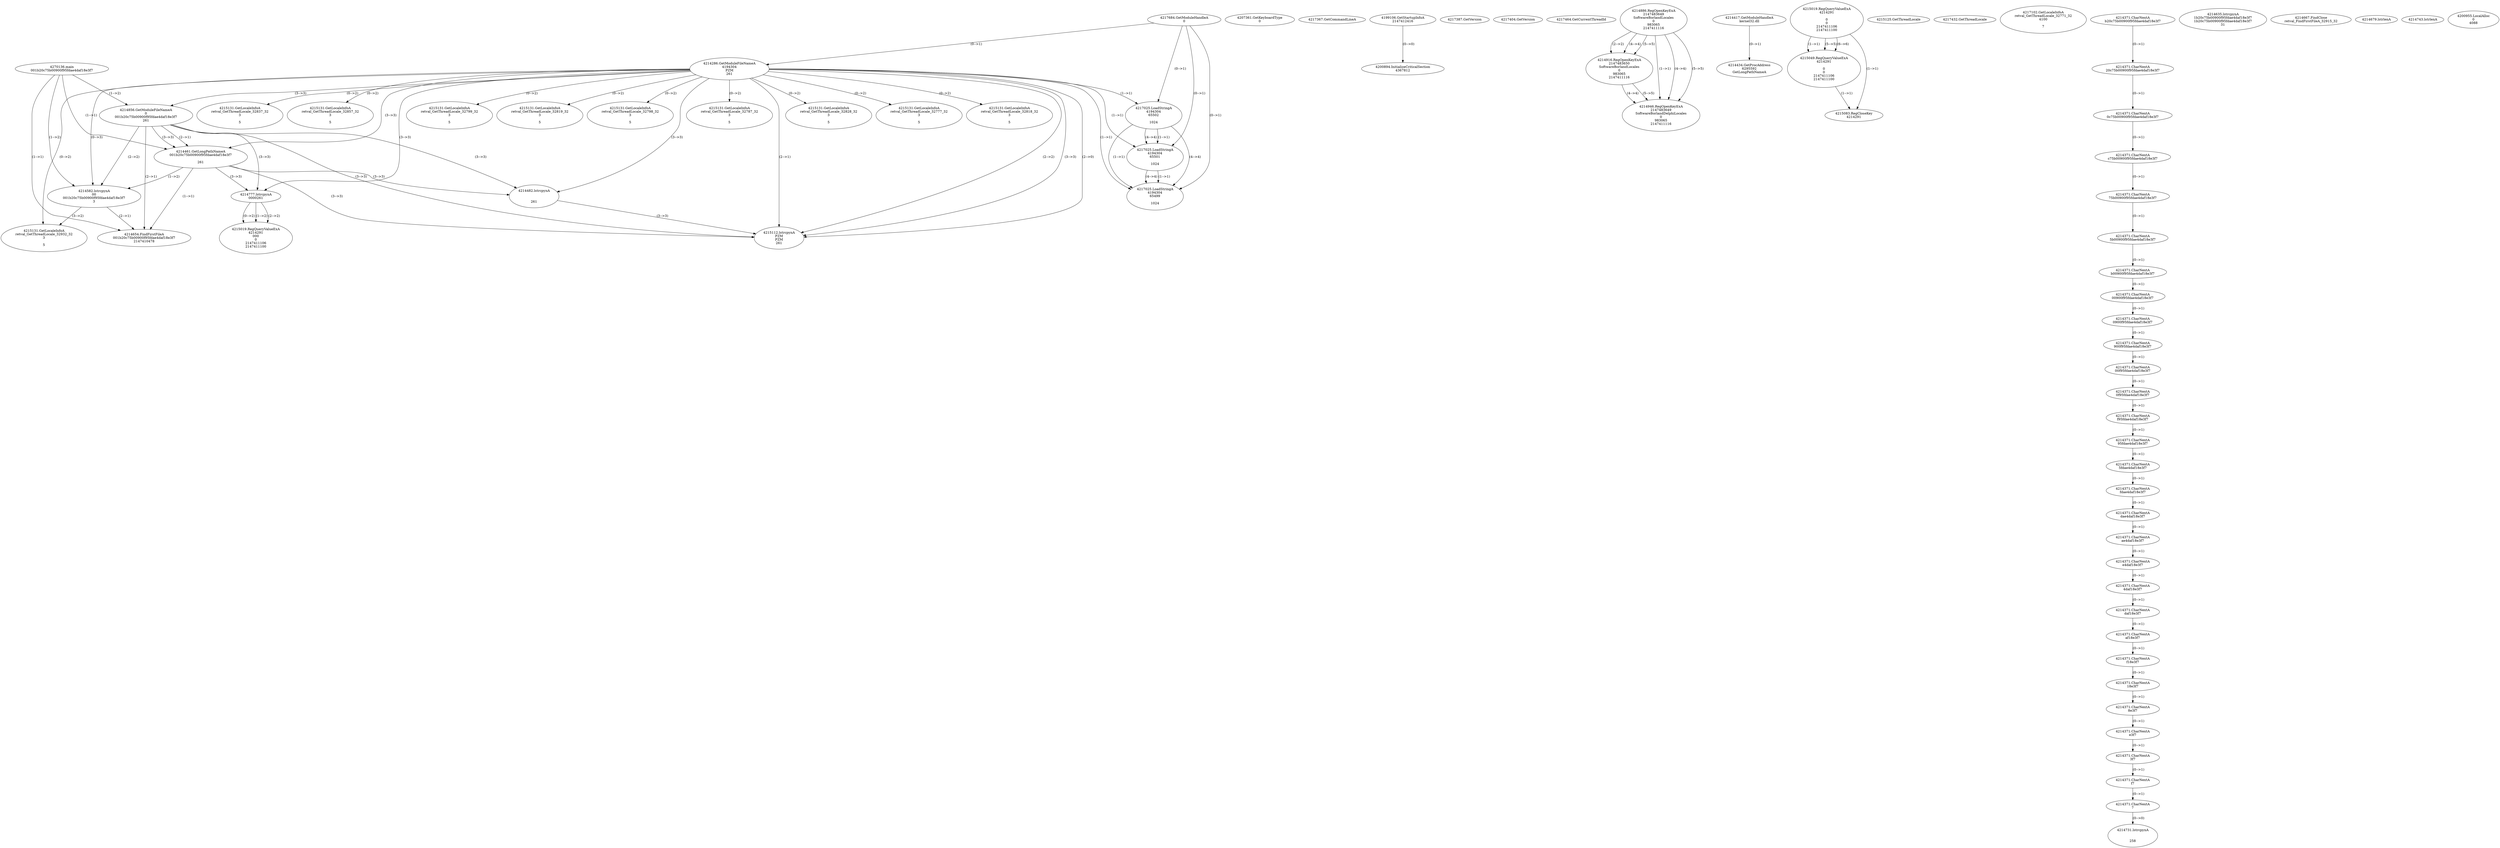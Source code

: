 // Global SCDG with merge call
digraph {
	0 [label="4270136.main
001b20c75b00900f95fdae4daf18e3f7"]
	1 [label="4217684.GetModuleHandleA
0"]
	2 [label="4207361.GetKeyboardType
0"]
	3 [label="4217367.GetCommandLineA
"]
	4 [label="4199106.GetStartupInfoA
2147412416"]
	5 [label="4217387.GetVersion
"]
	6 [label="4217404.GetVersion
"]
	7 [label="4217464.GetCurrentThreadId
"]
	8 [label="4214286.GetModuleFileNameA
4194304
PZM
261"]
	1 -> 8 [label="(0-->1)"]
	9 [label="4214856.GetModuleFileNameA
0
001b20c75b00900f95fdae4daf18e3f7
261"]
	0 -> 9 [label="(1-->2)"]
	8 -> 9 [label="(3-->3)"]
	10 [label="4214886.RegOpenKeyExA
2147483649
Software\Borland\Locales
0
983065
2147411116"]
	11 [label="4214916.RegOpenKeyExA
2147483650
Software\Borland\Locales
0
983065
2147411116"]
	10 -> 11 [label="(2-->2)"]
	10 -> 11 [label="(4-->4)"]
	10 -> 11 [label="(5-->5)"]
	12 [label="4214946.RegOpenKeyExA
2147483649
Software\Borland\Delphi\Locales
0
983065
2147411116"]
	10 -> 12 [label="(1-->1)"]
	10 -> 12 [label="(4-->4)"]
	11 -> 12 [label="(4-->4)"]
	10 -> 12 [label="(5-->5)"]
	11 -> 12 [label="(5-->5)"]
	13 [label="4214417.GetModuleHandleA
kernel32.dll"]
	14 [label="4214434.GetProcAddress
6295592
GetLongPathNameA"]
	13 -> 14 [label="(0-->1)"]
	15 [label="4214461.GetLongPathNameA
001b20c75b00900f95fdae4daf18e3f7

261"]
	0 -> 15 [label="(1-->1)"]
	9 -> 15 [label="(2-->1)"]
	8 -> 15 [label="(3-->3)"]
	9 -> 15 [label="(3-->3)"]
	16 [label="4214482.lstrcpynA


261"]
	8 -> 16 [label="(3-->3)"]
	9 -> 16 [label="(3-->3)"]
	15 -> 16 [label="(3-->3)"]
	17 [label="4215019.RegQueryValueExA
4214291

0
0
2147411106
2147411100"]
	18 [label="4215049.RegQueryValueExA
4214291

0
0
2147411106
2147411100"]
	17 -> 18 [label="(1-->1)"]
	17 -> 18 [label="(5-->5)"]
	17 -> 18 [label="(6-->6)"]
	19 [label="4215083.RegCloseKey
4214291"]
	17 -> 19 [label="(1-->1)"]
	18 -> 19 [label="(1-->1)"]
	20 [label="4215112.lstrcpynA
PZM
PZM
261"]
	8 -> 20 [label="(2-->1)"]
	8 -> 20 [label="(2-->2)"]
	8 -> 20 [label="(3-->3)"]
	9 -> 20 [label="(3-->3)"]
	15 -> 20 [label="(3-->3)"]
	16 -> 20 [label="(3-->3)"]
	8 -> 20 [label="(2-->0)"]
	21 [label="4215125.GetThreadLocale
"]
	22 [label="4215131.GetLocaleInfoA
retval_GetThreadLocale_32837_32
3

5"]
	8 -> 22 [label="(0-->2)"]
	23 [label="4217025.LoadStringA
4194304
65502

1024"]
	1 -> 23 [label="(0-->1)"]
	8 -> 23 [label="(1-->1)"]
	24 [label="4217025.LoadStringA
4194304
65501

1024"]
	1 -> 24 [label="(0-->1)"]
	8 -> 24 [label="(1-->1)"]
	23 -> 24 [label="(1-->1)"]
	23 -> 24 [label="(4-->4)"]
	25 [label="4217432.GetThreadLocale
"]
	26 [label="4217102.GetLocaleInfoA
retval_GetThreadLocale_32771_32
4100

7"]
	27 [label="4215131.GetLocaleInfoA
retval_GetThreadLocale_32857_32
3

5"]
	8 -> 27 [label="(0-->2)"]
	28 [label="4214582.lstrcpynA
00
001b20c75b00900f95fdae4daf18e3f7
3"]
	0 -> 28 [label="(1-->2)"]
	9 -> 28 [label="(2-->2)"]
	15 -> 28 [label="(1-->2)"]
	8 -> 28 [label="(0-->3)"]
	29 [label="4214371.CharNextA
b20c75b00900f95fdae4daf18e3f7"]
	30 [label="4214371.CharNextA
20c75b00900f95fdae4daf18e3f7"]
	29 -> 30 [label="(0-->1)"]
	31 [label="4214371.CharNextA
0c75b00900f95fdae4daf18e3f7"]
	30 -> 31 [label="(0-->1)"]
	32 [label="4214371.CharNextA
c75b00900f95fdae4daf18e3f7"]
	31 -> 32 [label="(0-->1)"]
	33 [label="4214371.CharNextA
75b00900f95fdae4daf18e3f7"]
	32 -> 33 [label="(0-->1)"]
	34 [label="4214371.CharNextA
5b00900f95fdae4daf18e3f7"]
	33 -> 34 [label="(0-->1)"]
	35 [label="4214371.CharNextA
b00900f95fdae4daf18e3f7"]
	34 -> 35 [label="(0-->1)"]
	36 [label="4214371.CharNextA
00900f95fdae4daf18e3f7"]
	35 -> 36 [label="(0-->1)"]
	37 [label="4214371.CharNextA
0900f95fdae4daf18e3f7"]
	36 -> 37 [label="(0-->1)"]
	38 [label="4214371.CharNextA
900f95fdae4daf18e3f7"]
	37 -> 38 [label="(0-->1)"]
	39 [label="4214371.CharNextA
00f95fdae4daf18e3f7"]
	38 -> 39 [label="(0-->1)"]
	40 [label="4214371.CharNextA
0f95fdae4daf18e3f7"]
	39 -> 40 [label="(0-->1)"]
	41 [label="4214371.CharNextA
f95fdae4daf18e3f7"]
	40 -> 41 [label="(0-->1)"]
	42 [label="4214371.CharNextA
95fdae4daf18e3f7"]
	41 -> 42 [label="(0-->1)"]
	43 [label="4214371.CharNextA
5fdae4daf18e3f7"]
	42 -> 43 [label="(0-->1)"]
	44 [label="4214371.CharNextA
fdae4daf18e3f7"]
	43 -> 44 [label="(0-->1)"]
	45 [label="4214371.CharNextA
dae4daf18e3f7"]
	44 -> 45 [label="(0-->1)"]
	46 [label="4214371.CharNextA
ae4daf18e3f7"]
	45 -> 46 [label="(0-->1)"]
	47 [label="4214371.CharNextA
e4daf18e3f7"]
	46 -> 47 [label="(0-->1)"]
	48 [label="4214371.CharNextA
4daf18e3f7"]
	47 -> 48 [label="(0-->1)"]
	49 [label="4214371.CharNextA
daf18e3f7"]
	48 -> 49 [label="(0-->1)"]
	50 [label="4214371.CharNextA
af18e3f7"]
	49 -> 50 [label="(0-->1)"]
	51 [label="4214371.CharNextA
f18e3f7"]
	50 -> 51 [label="(0-->1)"]
	52 [label="4214371.CharNextA
18e3f7"]
	51 -> 52 [label="(0-->1)"]
	53 [label="4214371.CharNextA
8e3f7"]
	52 -> 53 [label="(0-->1)"]
	54 [label="4214371.CharNextA
e3f7"]
	53 -> 54 [label="(0-->1)"]
	55 [label="4214371.CharNextA
3f7"]
	54 -> 55 [label="(0-->1)"]
	56 [label="4214371.CharNextA
f7"]
	55 -> 56 [label="(0-->1)"]
	57 [label="4214371.CharNextA
7"]
	56 -> 57 [label="(0-->1)"]
	58 [label="4214635.lstrcpynA
1b20c75b00900f95fdae4daf18e3f7
1b20c75b00900f95fdae4daf18e3f7
31"]
	59 [label="4214654.FindFirstFileA
001b20c75b00900f95fdae4daf18e3f7
2147410478"]
	0 -> 59 [label="(1-->1)"]
	9 -> 59 [label="(2-->1)"]
	15 -> 59 [label="(1-->1)"]
	28 -> 59 [label="(2-->1)"]
	60 [label="4214667.FindClose
retval_FindFirstFileA_32915_32"]
	61 [label="4214679.lstrlenA
"]
	62 [label="4214731.lstrcpynA


258"]
	57 -> 62 [label="(0-->0)"]
	63 [label="4214743.lstrlenA
"]
	64 [label="4214777.lstrcpynA
00\
00\
261"]
	8 -> 64 [label="(3-->3)"]
	9 -> 64 [label="(3-->3)"]
	15 -> 64 [label="(3-->3)"]
	65 [label="4215019.RegQueryValueExA
4214291
00\
0
0
2147411106
2147411100"]
	64 -> 65 [label="(1-->2)"]
	64 -> 65 [label="(2-->2)"]
	64 -> 65 [label="(0-->2)"]
	66 [label="4215131.GetLocaleInfoA
retval_GetThreadLocale_32932_32
3

5"]
	8 -> 66 [label="(0-->2)"]
	28 -> 66 [label="(3-->2)"]
	67 [label="4200894.InitializeCriticalSection
4367812"]
	4 -> 67 [label="(0-->0)"]
	68 [label="4200955.LocalAlloc
0
4088"]
	69 [label="4215131.GetLocaleInfoA
retval_GetThreadLocale_32799_32
3

5"]
	8 -> 69 [label="(0-->2)"]
	70 [label="4215131.GetLocaleInfoA
retval_GetThreadLocale_32819_32
3

5"]
	8 -> 70 [label="(0-->2)"]
	71 [label="4215131.GetLocaleInfoA
retval_GetThreadLocale_32798_32
3

5"]
	8 -> 71 [label="(0-->2)"]
	72 [label="4217025.LoadStringA
4194304
65499

1024"]
	1 -> 72 [label="(0-->1)"]
	8 -> 72 [label="(1-->1)"]
	23 -> 72 [label="(1-->1)"]
	24 -> 72 [label="(1-->1)"]
	23 -> 72 [label="(4-->4)"]
	24 -> 72 [label="(4-->4)"]
	73 [label="4215131.GetLocaleInfoA
retval_GetThreadLocale_32787_32
3

5"]
	8 -> 73 [label="(0-->2)"]
	74 [label="4215131.GetLocaleInfoA
retval_GetThreadLocale_32828_32
3

5"]
	8 -> 74 [label="(0-->2)"]
	75 [label="4215131.GetLocaleInfoA
retval_GetThreadLocale_32777_32
3

5"]
	8 -> 75 [label="(0-->2)"]
	76 [label="4215131.GetLocaleInfoA
retval_GetThreadLocale_32818_32
3

5"]
	8 -> 76 [label="(0-->2)"]
}
